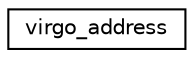 digraph "Graphical Class Hierarchy"
{
 // LATEX_PDF_SIZE
  edge [fontname="Helvetica",fontsize="10",labelfontname="Helvetica",labelfontsize="10"];
  node [fontname="Helvetica",fontsize="10",shape=record];
  rankdir="LR";
  Node0 [label="virgo_address",height=0.2,width=0.4,color="black", fillcolor="white", style="filled",URL="$structvirgo__address.html",tooltip=" "];
}
